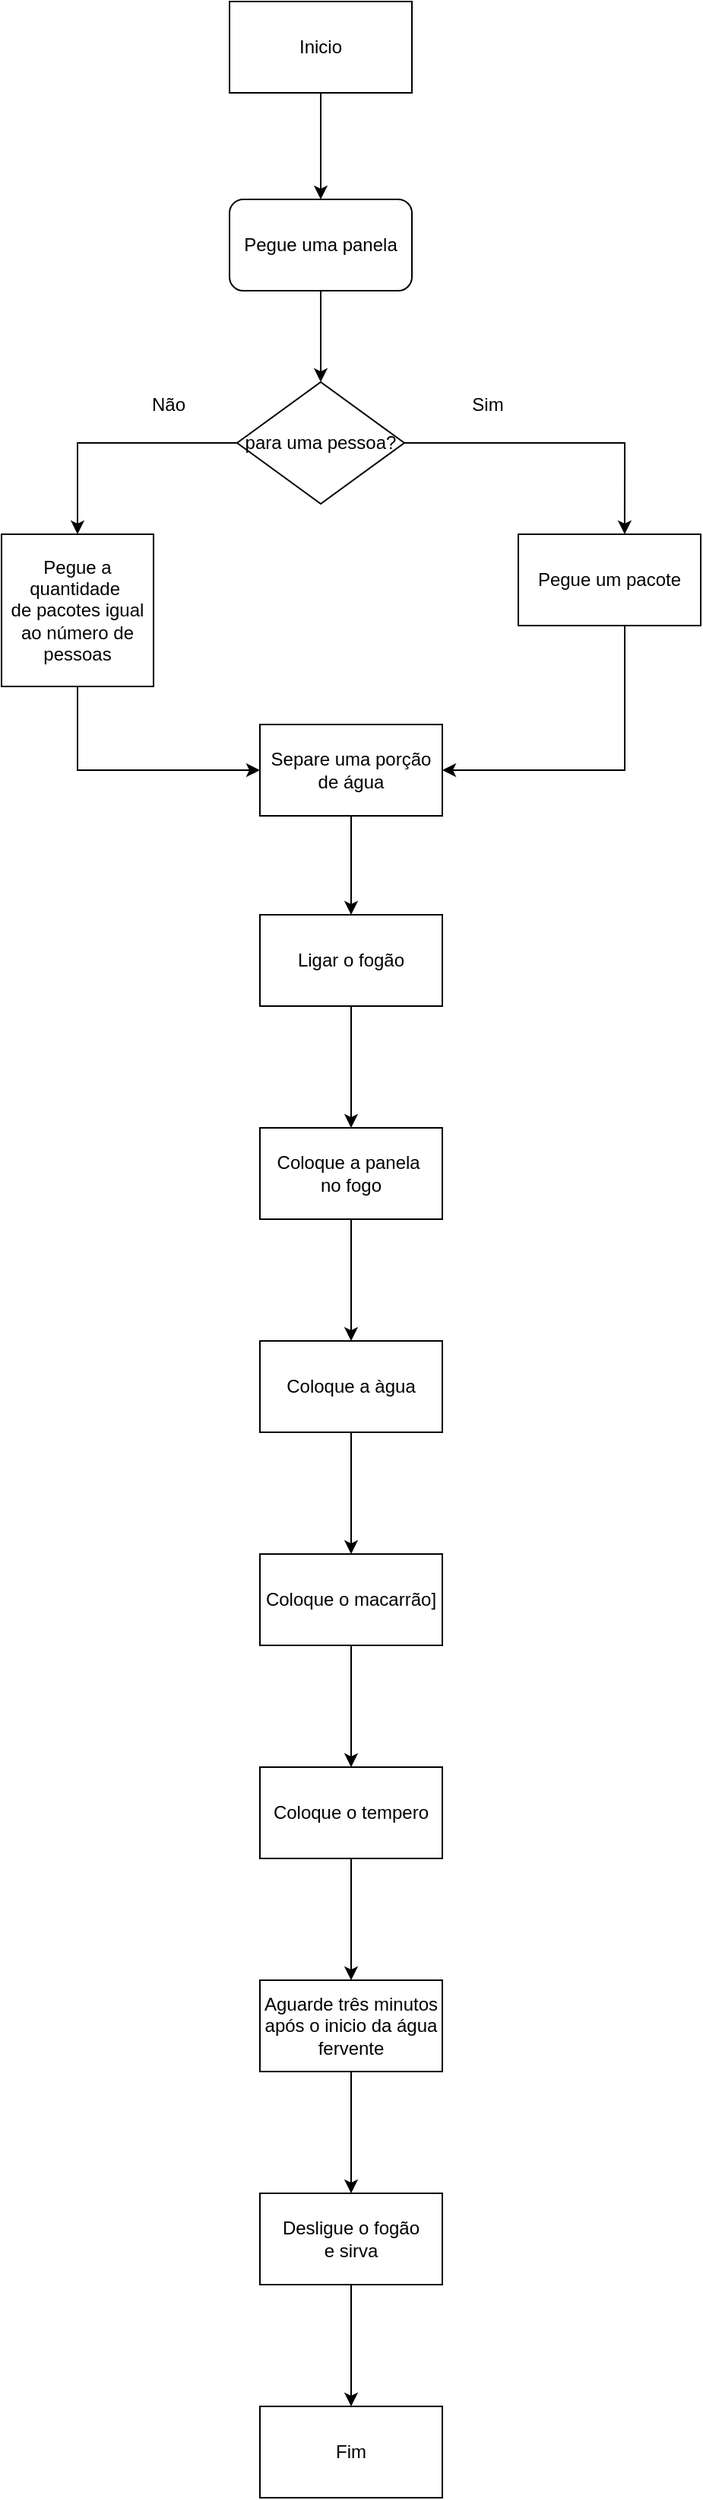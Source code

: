 <mxfile version="24.2.7" type="github">
  <diagram name="Página-1" id="P75S6INsRdGQsIeCWpIv">
    <mxGraphModel dx="752" dy="809" grid="1" gridSize="10" guides="1" tooltips="1" connect="1" arrows="1" fold="1" page="1" pageScale="1" pageWidth="827" pageHeight="1169" math="0" shadow="0">
      <root>
        <mxCell id="0" />
        <mxCell id="1" parent="0" />
        <mxCell id="haypkq_aao_ZLHlwZoK7-1" value="para uma pessoa?" style="rhombus;whiteSpace=wrap;html=1;" vertex="1" parent="1">
          <mxGeometry x="345" y="360" width="110" height="80" as="geometry" />
        </mxCell>
        <mxCell id="haypkq_aao_ZLHlwZoK7-2" value="Inicio" style="rounded=0;whiteSpace=wrap;html=1;" vertex="1" parent="1">
          <mxGeometry x="340" y="110" width="120" height="60" as="geometry" />
        </mxCell>
        <mxCell id="haypkq_aao_ZLHlwZoK7-3" value="" style="endArrow=classic;html=1;rounded=0;exitX=0.5;exitY=1;exitDx=0;exitDy=0;" edge="1" parent="1" source="haypkq_aao_ZLHlwZoK7-2" target="haypkq_aao_ZLHlwZoK7-4">
          <mxGeometry width="50" height="50" relative="1" as="geometry">
            <mxPoint x="345" y="230" as="sourcePoint" />
            <mxPoint x="395" y="180" as="targetPoint" />
            <Array as="points">
              <mxPoint x="400" y="240" />
            </Array>
          </mxGeometry>
        </mxCell>
        <mxCell id="haypkq_aao_ZLHlwZoK7-6" style="edgeStyle=orthogonalEdgeStyle;rounded=0;orthogonalLoop=1;jettySize=auto;html=1;exitX=1;exitY=0.5;exitDx=0;exitDy=0;entryX=0.583;entryY=0;entryDx=0;entryDy=0;entryPerimeter=0;" edge="1" parent="1" source="haypkq_aao_ZLHlwZoK7-1" target="haypkq_aao_ZLHlwZoK7-11">
          <mxGeometry relative="1" as="geometry">
            <mxPoint x="570" y="400" as="targetPoint" />
            <mxPoint x="480" y="380" as="sourcePoint" />
          </mxGeometry>
        </mxCell>
        <mxCell id="haypkq_aao_ZLHlwZoK7-4" value="Pegue uma panela" style="rounded=1;whiteSpace=wrap;html=1;" vertex="1" parent="1">
          <mxGeometry x="340" y="240" width="120" height="60" as="geometry" />
        </mxCell>
        <mxCell id="haypkq_aao_ZLHlwZoK7-5" value="" style="endArrow=classic;html=1;rounded=0;entryX=0.5;entryY=0;entryDx=0;entryDy=0;exitX=0.5;exitY=1;exitDx=0;exitDy=0;" edge="1" parent="1" source="haypkq_aao_ZLHlwZoK7-4" target="haypkq_aao_ZLHlwZoK7-1">
          <mxGeometry width="50" height="50" relative="1" as="geometry">
            <mxPoint x="390" y="300" as="sourcePoint" />
            <mxPoint x="440" y="250" as="targetPoint" />
          </mxGeometry>
        </mxCell>
        <mxCell id="haypkq_aao_ZLHlwZoK7-7" value="" style="endArrow=classic;html=1;rounded=0;exitX=0;exitY=0.5;exitDx=0;exitDy=0;entryX=0.5;entryY=0;entryDx=0;entryDy=0;" edge="1" parent="1" source="haypkq_aao_ZLHlwZoK7-1" target="haypkq_aao_ZLHlwZoK7-10">
          <mxGeometry width="50" height="50" relative="1" as="geometry">
            <mxPoint x="350" y="300" as="sourcePoint" />
            <mxPoint x="240" y="400" as="targetPoint" />
            <Array as="points">
              <mxPoint x="240" y="400" />
            </Array>
          </mxGeometry>
        </mxCell>
        <mxCell id="haypkq_aao_ZLHlwZoK7-8" value="Não" style="text;html=1;align=center;verticalAlign=middle;whiteSpace=wrap;rounded=0;" vertex="1" parent="1">
          <mxGeometry x="270" y="360" width="60" height="30" as="geometry" />
        </mxCell>
        <mxCell id="haypkq_aao_ZLHlwZoK7-9" value="Sim" style="text;html=1;align=center;verticalAlign=middle;whiteSpace=wrap;rounded=0;" vertex="1" parent="1">
          <mxGeometry x="480" y="360" width="60" height="30" as="geometry" />
        </mxCell>
        <mxCell id="haypkq_aao_ZLHlwZoK7-10" value="Pegue a quantidade&amp;nbsp;&lt;div&gt;de pacotes igual ao número de pessoas&lt;/div&gt;" style="whiteSpace=wrap;html=1;aspect=fixed;" vertex="1" parent="1">
          <mxGeometry x="190" y="460" width="100" height="100" as="geometry" />
        </mxCell>
        <mxCell id="haypkq_aao_ZLHlwZoK7-11" value="Pegue um pacote" style="rounded=0;whiteSpace=wrap;html=1;" vertex="1" parent="1">
          <mxGeometry x="530" y="460" width="120" height="60" as="geometry" />
        </mxCell>
        <mxCell id="haypkq_aao_ZLHlwZoK7-12" value="" style="endArrow=classic;html=1;rounded=0;exitX=0.5;exitY=1;exitDx=0;exitDy=0;entryX=0;entryY=0.5;entryDx=0;entryDy=0;" edge="1" parent="1" source="haypkq_aao_ZLHlwZoK7-10" target="haypkq_aao_ZLHlwZoK7-14">
          <mxGeometry width="50" height="50" relative="1" as="geometry">
            <mxPoint x="390" y="500" as="sourcePoint" />
            <mxPoint x="240" y="680" as="targetPoint" />
            <Array as="points">
              <mxPoint x="240" y="615" />
            </Array>
          </mxGeometry>
        </mxCell>
        <mxCell id="haypkq_aao_ZLHlwZoK7-13" value="" style="endArrow=classic;html=1;rounded=0;exitX=0.5;exitY=1;exitDx=0;exitDy=0;entryX=1;entryY=0.5;entryDx=0;entryDy=0;" edge="1" parent="1" target="haypkq_aao_ZLHlwZoK7-14">
          <mxGeometry width="50" height="50" relative="1" as="geometry">
            <mxPoint x="600" y="520" as="sourcePoint" />
            <mxPoint x="600" y="680" as="targetPoint" />
            <Array as="points">
              <mxPoint x="600" y="615" />
            </Array>
          </mxGeometry>
        </mxCell>
        <mxCell id="haypkq_aao_ZLHlwZoK7-14" value="Separe uma porção&lt;div&gt;de água&lt;/div&gt;" style="rounded=0;whiteSpace=wrap;html=1;" vertex="1" parent="1">
          <mxGeometry x="360" y="585" width="120" height="60" as="geometry" />
        </mxCell>
        <mxCell id="haypkq_aao_ZLHlwZoK7-16" value="" style="endArrow=classic;html=1;rounded=0;exitX=0.5;exitY=1;exitDx=0;exitDy=0;" edge="1" parent="1" source="haypkq_aao_ZLHlwZoK7-14" target="haypkq_aao_ZLHlwZoK7-17">
          <mxGeometry width="50" height="50" relative="1" as="geometry">
            <mxPoint x="380" y="690" as="sourcePoint" />
            <mxPoint x="420" y="740" as="targetPoint" />
          </mxGeometry>
        </mxCell>
        <mxCell id="haypkq_aao_ZLHlwZoK7-19" value="" style="edgeStyle=orthogonalEdgeStyle;rounded=0;orthogonalLoop=1;jettySize=auto;html=1;" edge="1" parent="1" source="haypkq_aao_ZLHlwZoK7-17" target="haypkq_aao_ZLHlwZoK7-18">
          <mxGeometry relative="1" as="geometry" />
        </mxCell>
        <mxCell id="haypkq_aao_ZLHlwZoK7-17" value="Ligar o fogão" style="rounded=0;whiteSpace=wrap;html=1;" vertex="1" parent="1">
          <mxGeometry x="360" y="710.0" width="120" height="60" as="geometry" />
        </mxCell>
        <mxCell id="haypkq_aao_ZLHlwZoK7-21" value="" style="edgeStyle=orthogonalEdgeStyle;rounded=0;orthogonalLoop=1;jettySize=auto;html=1;" edge="1" parent="1" source="haypkq_aao_ZLHlwZoK7-18" target="haypkq_aao_ZLHlwZoK7-20">
          <mxGeometry relative="1" as="geometry" />
        </mxCell>
        <mxCell id="haypkq_aao_ZLHlwZoK7-18" value="Coloque a panela&amp;nbsp;&lt;div&gt;no fogo&lt;/div&gt;" style="whiteSpace=wrap;html=1;rounded=0;" vertex="1" parent="1">
          <mxGeometry x="360" y="850.0" width="120" height="60" as="geometry" />
        </mxCell>
        <mxCell id="haypkq_aao_ZLHlwZoK7-23" value="" style="edgeStyle=orthogonalEdgeStyle;rounded=0;orthogonalLoop=1;jettySize=auto;html=1;" edge="1" parent="1" source="haypkq_aao_ZLHlwZoK7-20" target="haypkq_aao_ZLHlwZoK7-22">
          <mxGeometry relative="1" as="geometry" />
        </mxCell>
        <mxCell id="haypkq_aao_ZLHlwZoK7-20" value="Coloque a àgua" style="rounded=0;whiteSpace=wrap;html=1;" vertex="1" parent="1">
          <mxGeometry x="360" y="990.0" width="120" height="60" as="geometry" />
        </mxCell>
        <mxCell id="haypkq_aao_ZLHlwZoK7-25" value="" style="edgeStyle=orthogonalEdgeStyle;rounded=0;orthogonalLoop=1;jettySize=auto;html=1;" edge="1" parent="1" source="haypkq_aao_ZLHlwZoK7-22" target="haypkq_aao_ZLHlwZoK7-24">
          <mxGeometry relative="1" as="geometry" />
        </mxCell>
        <mxCell id="haypkq_aao_ZLHlwZoK7-22" value="Coloque o macarrão]" style="rounded=0;whiteSpace=wrap;html=1;" vertex="1" parent="1">
          <mxGeometry x="360" y="1130.0" width="120" height="60" as="geometry" />
        </mxCell>
        <mxCell id="haypkq_aao_ZLHlwZoK7-27" value="" style="edgeStyle=orthogonalEdgeStyle;rounded=0;orthogonalLoop=1;jettySize=auto;html=1;" edge="1" parent="1" source="haypkq_aao_ZLHlwZoK7-24" target="haypkq_aao_ZLHlwZoK7-26">
          <mxGeometry relative="1" as="geometry" />
        </mxCell>
        <mxCell id="haypkq_aao_ZLHlwZoK7-24" value="Coloque o tempero" style="rounded=0;whiteSpace=wrap;html=1;" vertex="1" parent="1">
          <mxGeometry x="360" y="1270.0" width="120" height="60" as="geometry" />
        </mxCell>
        <mxCell id="haypkq_aao_ZLHlwZoK7-29" value="" style="edgeStyle=orthogonalEdgeStyle;rounded=0;orthogonalLoop=1;jettySize=auto;html=1;" edge="1" parent="1" source="haypkq_aao_ZLHlwZoK7-26" target="haypkq_aao_ZLHlwZoK7-28">
          <mxGeometry relative="1" as="geometry" />
        </mxCell>
        <mxCell id="haypkq_aao_ZLHlwZoK7-26" value="Aguarde três minutos após o inicio da água fervente" style="rounded=0;whiteSpace=wrap;html=1;" vertex="1" parent="1">
          <mxGeometry x="360" y="1410.0" width="120" height="60" as="geometry" />
        </mxCell>
        <mxCell id="haypkq_aao_ZLHlwZoK7-31" value="" style="edgeStyle=orthogonalEdgeStyle;rounded=0;orthogonalLoop=1;jettySize=auto;html=1;" edge="1" parent="1" source="haypkq_aao_ZLHlwZoK7-28" target="haypkq_aao_ZLHlwZoK7-30">
          <mxGeometry relative="1" as="geometry" />
        </mxCell>
        <mxCell id="haypkq_aao_ZLHlwZoK7-28" value="Desligue o fogão&lt;div&gt;e sirva&lt;/div&gt;" style="rounded=0;whiteSpace=wrap;html=1;" vertex="1" parent="1">
          <mxGeometry x="360" y="1550.0" width="120" height="60" as="geometry" />
        </mxCell>
        <mxCell id="haypkq_aao_ZLHlwZoK7-30" value="Fim" style="rounded=0;whiteSpace=wrap;html=1;" vertex="1" parent="1">
          <mxGeometry x="360" y="1690.0" width="120" height="60" as="geometry" />
        </mxCell>
      </root>
    </mxGraphModel>
  </diagram>
</mxfile>

